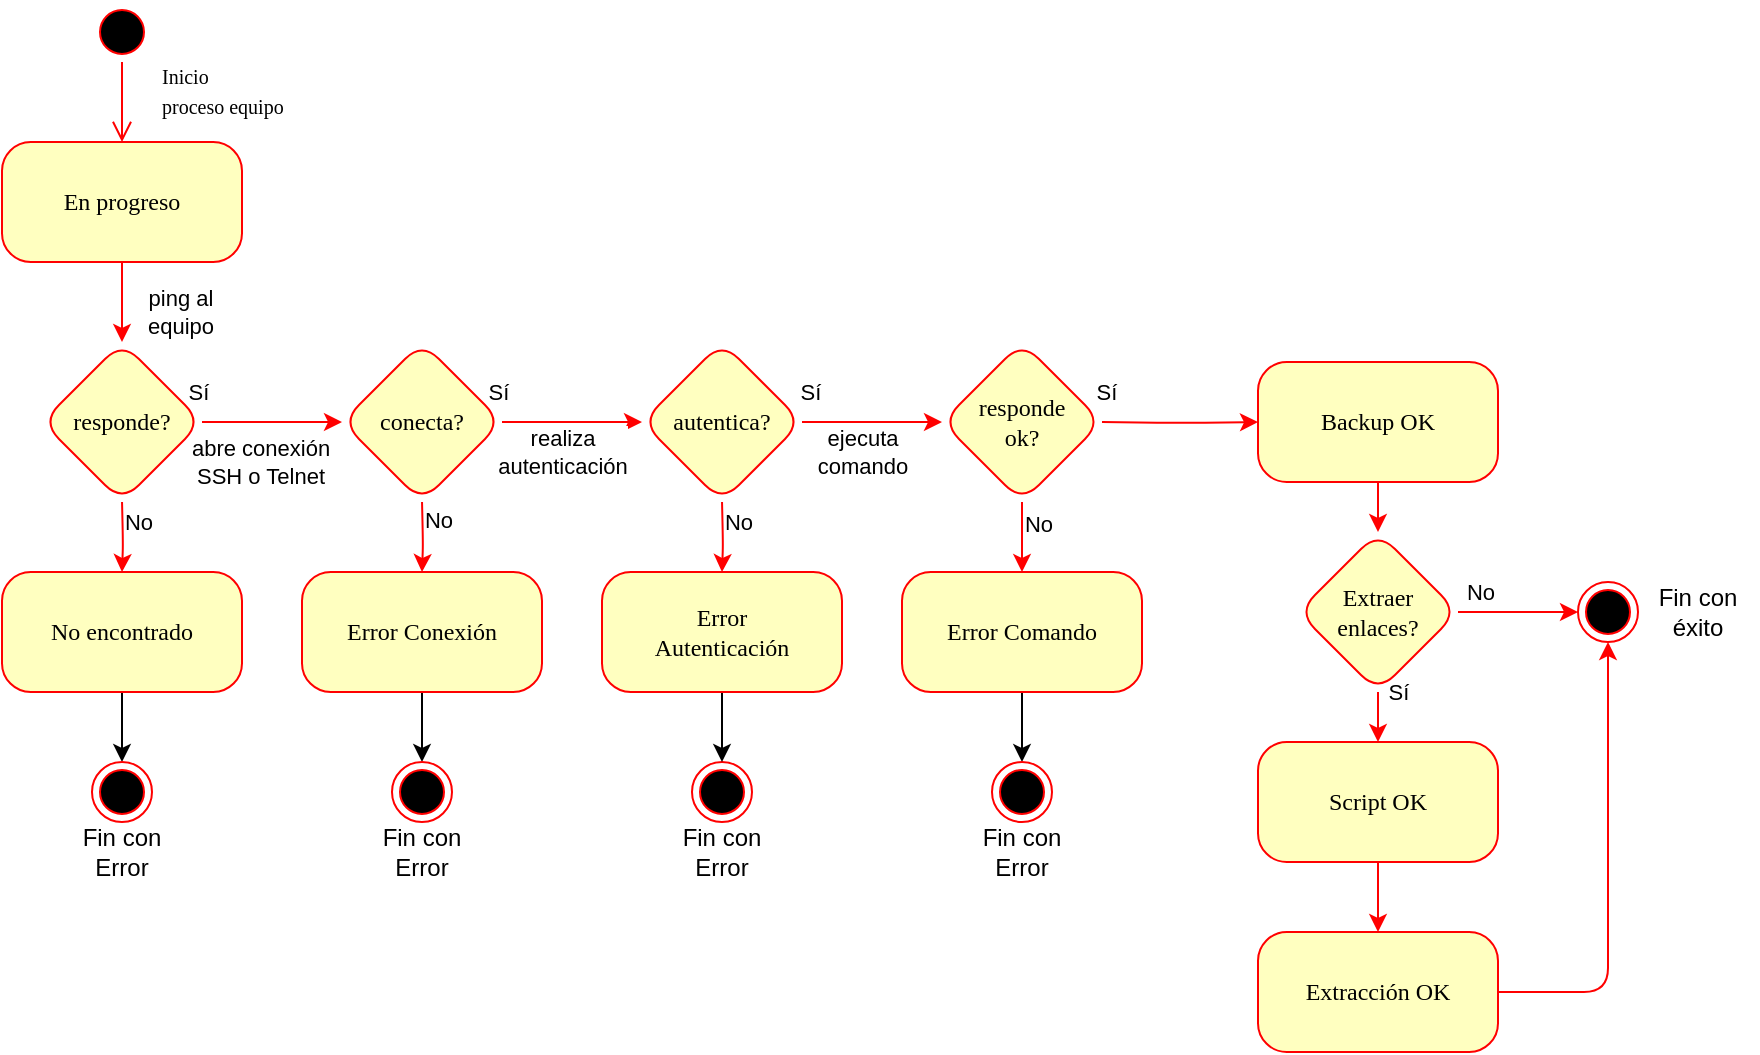 <mxfile version="17.0.0" type="github">
  <diagram name="equipment-status" id="58cdce13-f638-feb5-8d6f-7d28b1aa9fa0">
    <mxGraphModel dx="1152" dy="656" grid="1" gridSize="10" guides="1" tooltips="1" connect="1" arrows="1" fold="1" page="1" pageScale="1" pageWidth="1100" pageHeight="850" background="none" math="0" shadow="0">
      <root>
        <mxCell id="0" />
        <mxCell id="1" parent="0" />
        <mxCell id="382b91b5511bd0f7-1" value="" style="ellipse;html=1;shape=startState;fillColor=#000000;strokeColor=#ff0000;rounded=1;shadow=0;comic=0;labelBackgroundColor=none;fontFamily=Verdana;fontSize=12;fontColor=#000000;align=center;direction=south;" parent="1" vertex="1">
          <mxGeometry x="87" y="60" width="30" height="30" as="geometry" />
        </mxCell>
        <mxCell id="xOWjK45ZcuusnBk7tprW-59" style="edgeStyle=orthogonalEdgeStyle;rounded=1;orthogonalLoop=1;jettySize=auto;html=1;entryX=0.5;entryY=1;entryDx=0;entryDy=0;fontSize=12;fontFamily=Verdana;fillColor=#ffffc0;strokeColor=#ff0000;fontColor=#000000;arcSize=24;shadow=0;comic=0;labelBackgroundColor=none;" parent="1" source="382b91b5511bd0f7-5" target="xOWjK45ZcuusnBk7tprW-56" edge="1">
          <mxGeometry relative="1" as="geometry" />
        </mxCell>
        <mxCell id="382b91b5511bd0f7-5" value="Extracción OK" style="rounded=1;whiteSpace=wrap;html=1;arcSize=24;fillColor=#ffffc0;strokeColor=#ff0000;shadow=0;comic=0;labelBackgroundColor=none;fontFamily=Verdana;fontSize=12;fontColor=#000000;align=center;" parent="1" vertex="1">
          <mxGeometry x="670" y="525" width="120" height="60" as="geometry" />
        </mxCell>
        <mxCell id="382b91b5511bd0f7-6" value="En progreso" style="rounded=1;whiteSpace=wrap;html=1;arcSize=24;fillColor=#ffffc0;strokeColor=#ff0000;shadow=0;comic=0;labelBackgroundColor=none;fontFamily=Verdana;fontSize=12;fontColor=#000000;align=center;" parent="1" vertex="1">
          <mxGeometry x="42" y="130" width="120" height="60" as="geometry" />
        </mxCell>
        <mxCell id="xOWjK45ZcuusnBk7tprW-53" value="" style="edgeStyle=orthogonalEdgeStyle;rounded=1;orthogonalLoop=1;jettySize=auto;html=1;fontSize=12;fontFamily=Verdana;fillColor=#ffffc0;strokeColor=#ff0000;fontColor=#000000;arcSize=24;shadow=0;comic=0;labelBackgroundColor=none;" parent="1" source="382b91b5511bd0f7-7" target="xOWjK45ZcuusnBk7tprW-51" edge="1">
          <mxGeometry relative="1" as="geometry" />
        </mxCell>
        <mxCell id="382b91b5511bd0f7-7" value="Backup OK" style="rounded=1;whiteSpace=wrap;html=1;arcSize=24;fillColor=#ffffc0;strokeColor=#ff0000;shadow=0;comic=0;labelBackgroundColor=none;fontFamily=Verdana;fontSize=12;fontColor=#000000;align=center;" parent="1" vertex="1">
          <mxGeometry x="670" y="240" width="120" height="60" as="geometry" />
        </mxCell>
        <mxCell id="2a3bc250acf0617d-9" value="&lt;font style=&quot;font-size: 10px&quot;&gt;Inicio &lt;br&gt;proceso equipo&lt;/font&gt;" style="edgeStyle=orthogonalEdgeStyle;html=1;labelBackgroundColor=none;endArrow=open;endSize=8;strokeColor=#ff0000;fontFamily=Verdana;fontSize=12;align=left;fillColor=#ffffc0;fontColor=#000000;arcSize=24;shadow=0;comic=0;" parent="1" source="382b91b5511bd0f7-1" target="382b91b5511bd0f7-6" edge="1">
          <mxGeometry x="-0.333" y="18" relative="1" as="geometry">
            <mxPoint as="offset" />
          </mxGeometry>
        </mxCell>
        <mxCell id="xOWjK45ZcuusnBk7tprW-55" value="" style="edgeStyle=orthogonalEdgeStyle;rounded=1;orthogonalLoop=1;jettySize=auto;html=1;fontSize=12;fontFamily=Verdana;fillColor=#ffffc0;strokeColor=#ff0000;fontColor=#000000;arcSize=24;shadow=0;comic=0;labelBackgroundColor=none;" parent="1" source="3cde6dad864a17aa-1" target="382b91b5511bd0f7-5" edge="1">
          <mxGeometry relative="1" as="geometry" />
        </mxCell>
        <mxCell id="3cde6dad864a17aa-1" value="Script OK" style="rounded=1;whiteSpace=wrap;html=1;arcSize=24;fillColor=#ffffc0;strokeColor=#ff0000;shadow=0;comic=0;labelBackgroundColor=none;fontFamily=Verdana;fontSize=12;fontColor=#000000;align=center;" parent="1" vertex="1">
          <mxGeometry x="670" y="430" width="120" height="60" as="geometry" />
        </mxCell>
        <mxCell id="24f968d109e7d6b4-3" value="" style="ellipse;html=1;shape=endState;fillColor=#000000;strokeColor=#ff0000;rounded=1;shadow=0;comic=0;labelBackgroundColor=none;fontFamily=Verdana;fontSize=12;fontColor=#000000;align=center;" parent="1" vertex="1">
          <mxGeometry x="387" y="440" width="30" height="30" as="geometry" />
        </mxCell>
        <mxCell id="xOWjK45ZcuusnBk7tprW-50" style="edgeStyle=orthogonalEdgeStyle;rounded=1;orthogonalLoop=1;jettySize=auto;html=1;fontSize=12;fontFamily=Verdana;fillColor=#ffffc0;strokeColor=#ff0000;fontColor=#000000;arcSize=24;shadow=0;comic=0;labelBackgroundColor=none;" parent="1" target="382b91b5511bd0f7-7" edge="1">
          <mxGeometry relative="1" as="geometry">
            <mxPoint x="800" y="235" as="targetPoint" />
            <mxPoint x="592" y="270" as="sourcePoint" />
          </mxGeometry>
        </mxCell>
        <mxCell id="xOWjK45ZcuusnBk7tprW-67" value="Sí" style="edgeLabel;html=1;align=center;verticalAlign=middle;resizable=0;points=[];" parent="xOWjK45ZcuusnBk7tprW-50" vertex="1" connectable="0">
          <mxGeometry x="-0.8" y="1" relative="1" as="geometry">
            <mxPoint x="-6" y="-14" as="offset" />
          </mxGeometry>
        </mxCell>
        <mxCell id="xOWjK45ZcuusnBk7tprW-54" value="" style="edgeStyle=orthogonalEdgeStyle;rounded=1;orthogonalLoop=1;jettySize=auto;html=1;fontSize=12;fontFamily=Verdana;fillColor=#ffffc0;strokeColor=#ff0000;fontColor=#000000;arcSize=24;shadow=0;comic=0;labelBackgroundColor=none;" parent="1" source="xOWjK45ZcuusnBk7tprW-51" target="3cde6dad864a17aa-1" edge="1">
          <mxGeometry relative="1" as="geometry" />
        </mxCell>
        <mxCell id="xOWjK45ZcuusnBk7tprW-58" value="" style="edgeStyle=orthogonalEdgeStyle;rounded=1;orthogonalLoop=1;jettySize=auto;html=1;fontSize=12;fontFamily=Verdana;fillColor=#ffffc0;strokeColor=#ff0000;fontColor=#000000;arcSize=24;shadow=0;comic=0;labelBackgroundColor=none;" parent="1" source="xOWjK45ZcuusnBk7tprW-51" target="xOWjK45ZcuusnBk7tprW-56" edge="1">
          <mxGeometry relative="1" as="geometry">
            <Array as="points">
              <mxPoint x="790" y="365" />
              <mxPoint x="790" y="365" />
            </Array>
          </mxGeometry>
        </mxCell>
        <mxCell id="xOWjK45ZcuusnBk7tprW-68" value="Sí" style="edgeLabel;html=1;align=center;verticalAlign=middle;resizable=0;points=[];" parent="xOWjK45ZcuusnBk7tprW-58" vertex="1" connectable="0">
          <mxGeometry x="-0.401" y="1" relative="1" as="geometry">
            <mxPoint x="-48" y="41" as="offset" />
          </mxGeometry>
        </mxCell>
        <mxCell id="xOWjK45ZcuusnBk7tprW-69" value="No" style="edgeLabel;html=1;align=center;verticalAlign=middle;resizable=0;points=[];" parent="xOWjK45ZcuusnBk7tprW-58" vertex="1" connectable="0">
          <mxGeometry x="-0.251" y="-1" relative="1" as="geometry">
            <mxPoint x="-12" y="-11" as="offset" />
          </mxGeometry>
        </mxCell>
        <mxCell id="xOWjK45ZcuusnBk7tprW-51" value="Extraer enlaces?" style="rhombus;whiteSpace=wrap;html=1;fontFamily=Verdana;fillColor=#ffffc0;strokeColor=#ff0000;fontColor=#000000;rounded=1;arcSize=24;shadow=0;comic=0;labelBackgroundColor=none;" parent="1" vertex="1">
          <mxGeometry x="690" y="325" width="80" height="80" as="geometry" />
        </mxCell>
        <mxCell id="xOWjK45ZcuusnBk7tprW-56" value="" style="ellipse;html=1;shape=endState;fillColor=#000000;strokeColor=#ff0000;rounded=1;shadow=0;comic=0;labelBackgroundColor=none;fontFamily=Verdana;fontSize=12;fontColor=#000000;align=center;" parent="1" vertex="1">
          <mxGeometry x="830" y="350" width="30" height="30" as="geometry" />
        </mxCell>
        <mxCell id="xOWjK45ZcuusnBk7tprW-70" value="Fin con Error" style="text;html=1;strokeColor=none;fillColor=none;align=center;verticalAlign=middle;whiteSpace=wrap;rounded=0;" parent="1" vertex="1">
          <mxGeometry x="72" y="470" width="60" height="30" as="geometry" />
        </mxCell>
        <mxCell id="xOWjK45ZcuusnBk7tprW-71" value="Fin con éxito" style="text;html=1;strokeColor=none;fillColor=none;align=center;verticalAlign=middle;whiteSpace=wrap;rounded=0;" parent="1" vertex="1">
          <mxGeometry x="860" y="350" width="60" height="30" as="geometry" />
        </mxCell>
        <mxCell id="M-7ExB-IJ8JKMZV2mHYD-1" value="" style="edgeStyle=orthogonalEdgeStyle;rounded=1;orthogonalLoop=1;jettySize=auto;html=1;fontSize=12;fontFamily=Verdana;fillColor=#ffffc0;strokeColor=#ff0000;fontColor=#000000;arcSize=24;shadow=0;comic=0;labelBackgroundColor=none;exitX=0.5;exitY=1;exitDx=0;exitDy=0;" edge="1" parent="1" target="M-7ExB-IJ8JKMZV2mHYD-6" source="382b91b5511bd0f7-6">
          <mxGeometry relative="1" as="geometry">
            <mxPoint x="102" y="200" as="sourcePoint" />
          </mxGeometry>
        </mxCell>
        <mxCell id="M-7ExB-IJ8JKMZV2mHYD-2" value="ping al &lt;br&gt;equipo" style="edgeLabel;html=1;align=center;verticalAlign=middle;resizable=0;points=[];" vertex="1" connectable="0" parent="M-7ExB-IJ8JKMZV2mHYD-1">
          <mxGeometry x="0.213" y="-1" relative="1" as="geometry">
            <mxPoint x="30" as="offset" />
          </mxGeometry>
        </mxCell>
        <mxCell id="M-7ExB-IJ8JKMZV2mHYD-3" value="" style="edgeStyle=orthogonalEdgeStyle;rounded=1;orthogonalLoop=1;jettySize=auto;html=1;fontSize=12;fontFamily=Verdana;fillColor=#ffffc0;strokeColor=#ff0000;fontColor=#000000;arcSize=24;shadow=0;comic=0;labelBackgroundColor=none;" edge="1" parent="1" source="M-7ExB-IJ8JKMZV2mHYD-6" target="M-7ExB-IJ8JKMZV2mHYD-10">
          <mxGeometry relative="1" as="geometry" />
        </mxCell>
        <mxCell id="M-7ExB-IJ8JKMZV2mHYD-4" value="abre conexión&lt;br&gt;SSH o Telnet" style="edgeLabel;html=1;align=center;verticalAlign=middle;resizable=0;points=[];" vertex="1" connectable="0" parent="M-7ExB-IJ8JKMZV2mHYD-3">
          <mxGeometry x="-0.167" y="1" relative="1" as="geometry">
            <mxPoint y="21" as="offset" />
          </mxGeometry>
        </mxCell>
        <mxCell id="M-7ExB-IJ8JKMZV2mHYD-5" value="Sí" style="edgeLabel;html=1;align=center;verticalAlign=middle;resizable=0;points=[];" vertex="1" connectable="0" parent="M-7ExB-IJ8JKMZV2mHYD-3">
          <mxGeometry x="-0.194" y="2" relative="1" as="geometry">
            <mxPoint x="-30" y="-13" as="offset" />
          </mxGeometry>
        </mxCell>
        <mxCell id="M-7ExB-IJ8JKMZV2mHYD-6" value="responde?" style="rhombus;whiteSpace=wrap;html=1;fontFamily=Verdana;fillColor=#ffffc0;strokeColor=#ff0000;fontColor=#000000;rounded=1;arcSize=24;shadow=0;comic=0;labelBackgroundColor=none;" vertex="1" parent="1">
          <mxGeometry x="62" y="230" width="80" height="80" as="geometry" />
        </mxCell>
        <mxCell id="M-7ExB-IJ8JKMZV2mHYD-7" value="" style="edgeStyle=orthogonalEdgeStyle;rounded=1;orthogonalLoop=1;jettySize=auto;html=1;fontSize=12;fontFamily=Verdana;fillColor=#ffffc0;strokeColor=#ff0000;fontColor=#000000;arcSize=24;shadow=0;comic=0;labelBackgroundColor=none;" edge="1" parent="1" source="M-7ExB-IJ8JKMZV2mHYD-10" target="M-7ExB-IJ8JKMZV2mHYD-14">
          <mxGeometry relative="1" as="geometry" />
        </mxCell>
        <mxCell id="M-7ExB-IJ8JKMZV2mHYD-8" value="realiza&lt;br&gt;autenticación" style="edgeLabel;html=1;align=center;verticalAlign=middle;resizable=0;points=[];" vertex="1" connectable="0" parent="M-7ExB-IJ8JKMZV2mHYD-7">
          <mxGeometry x="0.143" y="1" relative="1" as="geometry">
            <mxPoint x="-10" y="16" as="offset" />
          </mxGeometry>
        </mxCell>
        <mxCell id="M-7ExB-IJ8JKMZV2mHYD-9" value="Sí" style="edgeLabel;html=1;align=center;verticalAlign=middle;resizable=0;points=[];" vertex="1" connectable="0" parent="M-7ExB-IJ8JKMZV2mHYD-7">
          <mxGeometry x="-0.229" relative="1" as="geometry">
            <mxPoint x="-29" y="-15" as="offset" />
          </mxGeometry>
        </mxCell>
        <mxCell id="M-7ExB-IJ8JKMZV2mHYD-10" value="conecta?" style="rhombus;whiteSpace=wrap;html=1;fontFamily=Verdana;fillColor=#ffffc0;strokeColor=#ff0000;fontColor=#000000;rounded=1;arcSize=24;shadow=0;comic=0;labelBackgroundColor=none;" vertex="1" parent="1">
          <mxGeometry x="212" y="230" width="80" height="80" as="geometry" />
        </mxCell>
        <mxCell id="M-7ExB-IJ8JKMZV2mHYD-11" value="" style="edgeStyle=orthogonalEdgeStyle;rounded=1;orthogonalLoop=1;jettySize=auto;html=1;fontSize=12;fontFamily=Verdana;fillColor=#ffffc0;strokeColor=#ff0000;fontColor=#000000;arcSize=24;shadow=0;comic=0;labelBackgroundColor=none;" edge="1" parent="1" source="M-7ExB-IJ8JKMZV2mHYD-14" target="M-7ExB-IJ8JKMZV2mHYD-17">
          <mxGeometry relative="1" as="geometry" />
        </mxCell>
        <mxCell id="M-7ExB-IJ8JKMZV2mHYD-12" value="ejecuta &lt;br&gt;comando" style="edgeLabel;html=1;align=center;verticalAlign=middle;resizable=0;points=[];" vertex="1" connectable="0" parent="M-7ExB-IJ8JKMZV2mHYD-11">
          <mxGeometry x="0.36" relative="1" as="geometry">
            <mxPoint x="-18" y="15" as="offset" />
          </mxGeometry>
        </mxCell>
        <mxCell id="M-7ExB-IJ8JKMZV2mHYD-13" value="Sí" style="edgeLabel;html=1;align=center;verticalAlign=middle;resizable=0;points=[];" vertex="1" connectable="0" parent="M-7ExB-IJ8JKMZV2mHYD-11">
          <mxGeometry x="-0.894" y="1" relative="1" as="geometry">
            <mxPoint y="-14" as="offset" />
          </mxGeometry>
        </mxCell>
        <mxCell id="M-7ExB-IJ8JKMZV2mHYD-14" value="autentica?" style="rhombus;whiteSpace=wrap;html=1;fontFamily=Verdana;fillColor=#ffffc0;strokeColor=#ff0000;fontColor=#000000;rounded=1;arcSize=24;shadow=0;comic=0;labelBackgroundColor=none;" vertex="1" parent="1">
          <mxGeometry x="362" y="230" width="80" height="80" as="geometry" />
        </mxCell>
        <mxCell id="M-7ExB-IJ8JKMZV2mHYD-15" value="" style="edgeStyle=orthogonalEdgeStyle;rounded=1;orthogonalLoop=1;jettySize=auto;html=1;fontSize=12;fontFamily=Verdana;fillColor=#ffffc0;strokeColor=#ff0000;fontColor=#000000;arcSize=24;shadow=0;comic=0;labelBackgroundColor=none;" edge="1" parent="1" source="M-7ExB-IJ8JKMZV2mHYD-17" target="M-7ExB-IJ8JKMZV2mHYD-31">
          <mxGeometry relative="1" as="geometry" />
        </mxCell>
        <mxCell id="M-7ExB-IJ8JKMZV2mHYD-16" value="No" style="edgeLabel;html=1;align=center;verticalAlign=middle;resizable=0;points=[];" vertex="1" connectable="0" parent="M-7ExB-IJ8JKMZV2mHYD-15">
          <mxGeometry x="-0.782" y="1" relative="1" as="geometry">
            <mxPoint x="7" y="6" as="offset" />
          </mxGeometry>
        </mxCell>
        <mxCell id="M-7ExB-IJ8JKMZV2mHYD-17" value="responde&lt;br&gt;ok?" style="rhombus;whiteSpace=wrap;html=1;fontFamily=Verdana;fillColor=#ffffc0;strokeColor=#ff0000;fontColor=#000000;rounded=1;arcSize=24;shadow=0;comic=0;labelBackgroundColor=none;" vertex="1" parent="1">
          <mxGeometry x="512" y="230" width="80" height="80" as="geometry" />
        </mxCell>
        <mxCell id="M-7ExB-IJ8JKMZV2mHYD-18" value="" style="edgeStyle=orthogonalEdgeStyle;rounded=1;orthogonalLoop=1;jettySize=auto;html=1;fontSize=12;fontFamily=Verdana;fillColor=#ffffc0;strokeColor=#ff0000;fontColor=#000000;arcSize=24;shadow=0;comic=0;labelBackgroundColor=none;" edge="1" parent="1" target="M-7ExB-IJ8JKMZV2mHYD-25">
          <mxGeometry relative="1" as="geometry">
            <mxPoint x="102.015" y="309.985" as="sourcePoint" />
          </mxGeometry>
        </mxCell>
        <mxCell id="M-7ExB-IJ8JKMZV2mHYD-19" value="No" style="edgeLabel;html=1;align=center;verticalAlign=middle;resizable=0;points=[];" vertex="1" connectable="0" parent="M-7ExB-IJ8JKMZV2mHYD-18">
          <mxGeometry x="-0.673" y="1" relative="1" as="geometry">
            <mxPoint x="7" y="4" as="offset" />
          </mxGeometry>
        </mxCell>
        <mxCell id="M-7ExB-IJ8JKMZV2mHYD-20" value="" style="edgeStyle=orthogonalEdgeStyle;rounded=1;orthogonalLoop=1;jettySize=auto;html=1;fontSize=12;fontFamily=Verdana;fillColor=#ffffc0;strokeColor=#ff0000;fontColor=#000000;arcSize=24;shadow=0;comic=0;labelBackgroundColor=none;" edge="1" parent="1" target="M-7ExB-IJ8JKMZV2mHYD-27">
          <mxGeometry relative="1" as="geometry">
            <mxPoint x="252.015" y="309.985" as="sourcePoint" />
          </mxGeometry>
        </mxCell>
        <mxCell id="M-7ExB-IJ8JKMZV2mHYD-21" value="No" style="edgeLabel;html=1;align=center;verticalAlign=middle;resizable=0;points=[];" vertex="1" connectable="0" parent="M-7ExB-IJ8JKMZV2mHYD-20">
          <mxGeometry x="-0.472" y="-1" relative="1" as="geometry">
            <mxPoint x="9" y="-1" as="offset" />
          </mxGeometry>
        </mxCell>
        <mxCell id="M-7ExB-IJ8JKMZV2mHYD-22" value="" style="edgeStyle=orthogonalEdgeStyle;rounded=1;orthogonalLoop=1;jettySize=auto;html=1;fontSize=12;fontFamily=Verdana;fillColor=#ffffc0;strokeColor=#ff0000;fontColor=#000000;arcSize=24;shadow=0;comic=0;labelBackgroundColor=none;" edge="1" parent="1" target="M-7ExB-IJ8JKMZV2mHYD-29">
          <mxGeometry relative="1" as="geometry">
            <mxPoint x="402.015" y="309.985" as="sourcePoint" />
          </mxGeometry>
        </mxCell>
        <mxCell id="M-7ExB-IJ8JKMZV2mHYD-23" value="No" style="edgeLabel;html=1;align=center;verticalAlign=middle;resizable=0;points=[];" vertex="1" connectable="0" parent="M-7ExB-IJ8JKMZV2mHYD-22">
          <mxGeometry x="-0.633" relative="1" as="geometry">
            <mxPoint x="8" y="3" as="offset" />
          </mxGeometry>
        </mxCell>
        <mxCell id="M-7ExB-IJ8JKMZV2mHYD-36" value="" style="edgeStyle=orthogonalEdgeStyle;rounded=0;orthogonalLoop=1;jettySize=auto;html=1;fontSize=10;" edge="1" parent="1" source="M-7ExB-IJ8JKMZV2mHYD-25" target="M-7ExB-IJ8JKMZV2mHYD-33">
          <mxGeometry relative="1" as="geometry" />
        </mxCell>
        <mxCell id="M-7ExB-IJ8JKMZV2mHYD-25" value="No encontrado" style="rounded=1;whiteSpace=wrap;html=1;arcSize=24;fillColor=#ffffc0;strokeColor=#ff0000;shadow=0;comic=0;labelBackgroundColor=none;fontFamily=Verdana;fontSize=12;fontColor=#000000;align=center;" vertex="1" parent="1">
          <mxGeometry x="42" y="345" width="120" height="60" as="geometry" />
        </mxCell>
        <mxCell id="M-7ExB-IJ8JKMZV2mHYD-35" value="" style="edgeStyle=orthogonalEdgeStyle;rounded=0;orthogonalLoop=1;jettySize=auto;html=1;fontSize=10;" edge="1" parent="1" source="M-7ExB-IJ8JKMZV2mHYD-27" target="M-7ExB-IJ8JKMZV2mHYD-34">
          <mxGeometry relative="1" as="geometry" />
        </mxCell>
        <mxCell id="M-7ExB-IJ8JKMZV2mHYD-27" value="Error Conexión" style="rounded=1;whiteSpace=wrap;html=1;arcSize=24;fillColor=#ffffc0;strokeColor=#ff0000;shadow=0;comic=0;labelBackgroundColor=none;fontFamily=Verdana;fontSize=12;fontColor=#000000;align=center;" vertex="1" parent="1">
          <mxGeometry x="192" y="345" width="120" height="60" as="geometry" />
        </mxCell>
        <mxCell id="M-7ExB-IJ8JKMZV2mHYD-38" value="" style="edgeStyle=orthogonalEdgeStyle;rounded=0;orthogonalLoop=1;jettySize=auto;html=1;fontSize=10;" edge="1" parent="1" source="M-7ExB-IJ8JKMZV2mHYD-29" target="24f968d109e7d6b4-3">
          <mxGeometry relative="1" as="geometry" />
        </mxCell>
        <mxCell id="M-7ExB-IJ8JKMZV2mHYD-29" value="Error &lt;br&gt;Autenticación" style="rounded=1;whiteSpace=wrap;html=1;arcSize=24;fillColor=#ffffc0;strokeColor=#ff0000;shadow=0;comic=0;labelBackgroundColor=none;fontFamily=Verdana;fontSize=12;fontColor=#000000;align=center;" vertex="1" parent="1">
          <mxGeometry x="342" y="345" width="120" height="60" as="geometry" />
        </mxCell>
        <mxCell id="M-7ExB-IJ8JKMZV2mHYD-40" value="" style="edgeStyle=orthogonalEdgeStyle;rounded=0;orthogonalLoop=1;jettySize=auto;html=1;fontSize=10;" edge="1" parent="1" source="M-7ExB-IJ8JKMZV2mHYD-31" target="M-7ExB-IJ8JKMZV2mHYD-39">
          <mxGeometry relative="1" as="geometry" />
        </mxCell>
        <mxCell id="M-7ExB-IJ8JKMZV2mHYD-31" value="Error Comando" style="rounded=1;whiteSpace=wrap;html=1;arcSize=24;fillColor=#ffffc0;strokeColor=#ff0000;shadow=0;comic=0;labelBackgroundColor=none;fontFamily=Verdana;fontSize=12;fontColor=#000000;align=center;" vertex="1" parent="1">
          <mxGeometry x="492" y="345" width="120" height="60" as="geometry" />
        </mxCell>
        <mxCell id="M-7ExB-IJ8JKMZV2mHYD-32" value="Sí" style="edgeLabel;html=1;align=center;verticalAlign=middle;resizable=0;points=[];" vertex="1" connectable="0" parent="1">
          <mxGeometry x="594" y="255" as="geometry" />
        </mxCell>
        <mxCell id="M-7ExB-IJ8JKMZV2mHYD-33" value="" style="ellipse;html=1;shape=endState;fillColor=#000000;strokeColor=#ff0000;rounded=1;shadow=0;comic=0;labelBackgroundColor=none;fontFamily=Verdana;fontSize=12;fontColor=#000000;align=center;" vertex="1" parent="1">
          <mxGeometry x="87" y="440" width="30" height="30" as="geometry" />
        </mxCell>
        <mxCell id="M-7ExB-IJ8JKMZV2mHYD-34" value="" style="ellipse;html=1;shape=endState;fillColor=#000000;strokeColor=#ff0000;rounded=1;shadow=0;comic=0;labelBackgroundColor=none;fontFamily=Verdana;fontSize=12;fontColor=#000000;align=center;" vertex="1" parent="1">
          <mxGeometry x="237" y="440" width="30" height="30" as="geometry" />
        </mxCell>
        <mxCell id="M-7ExB-IJ8JKMZV2mHYD-39" value="" style="ellipse;html=1;shape=endState;fillColor=#000000;strokeColor=#ff0000;rounded=1;shadow=0;comic=0;labelBackgroundColor=none;fontFamily=Verdana;fontSize=12;fontColor=#000000;align=center;" vertex="1" parent="1">
          <mxGeometry x="537" y="440" width="30" height="30" as="geometry" />
        </mxCell>
        <mxCell id="M-7ExB-IJ8JKMZV2mHYD-41" value="Fin con Error" style="text;html=1;strokeColor=none;fillColor=none;align=center;verticalAlign=middle;whiteSpace=wrap;rounded=0;" vertex="1" parent="1">
          <mxGeometry x="222" y="470" width="60" height="30" as="geometry" />
        </mxCell>
        <mxCell id="M-7ExB-IJ8JKMZV2mHYD-42" value="Fin con Error" style="text;html=1;strokeColor=none;fillColor=none;align=center;verticalAlign=middle;whiteSpace=wrap;rounded=0;" vertex="1" parent="1">
          <mxGeometry x="372" y="470" width="60" height="30" as="geometry" />
        </mxCell>
        <mxCell id="M-7ExB-IJ8JKMZV2mHYD-43" value="Fin con Error" style="text;html=1;strokeColor=none;fillColor=none;align=center;verticalAlign=middle;whiteSpace=wrap;rounded=0;" vertex="1" parent="1">
          <mxGeometry x="522" y="470" width="60" height="30" as="geometry" />
        </mxCell>
      </root>
    </mxGraphModel>
  </diagram>
</mxfile>
